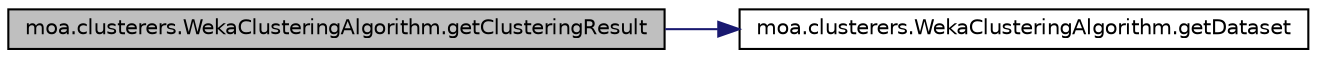 digraph G
{
  edge [fontname="Helvetica",fontsize="10",labelfontname="Helvetica",labelfontsize="10"];
  node [fontname="Helvetica",fontsize="10",shape=record];
  rankdir=LR;
  Node1 [label="moa.clusterers.WekaClusteringAlgorithm.getClusteringResult",height=0.2,width=0.4,color="black", fillcolor="grey75", style="filled" fontcolor="black"];
  Node1 -> Node2 [color="midnightblue",fontsize="10",style="solid",fontname="Helvetica"];
  Node2 [label="moa.clusterers.WekaClusteringAlgorithm.getDataset",height=0.2,width=0.4,color="black", fillcolor="white", style="filled",URL="$classmoa_1_1clusterers_1_1WekaClusteringAlgorithm.html#a770340184e397a68e267a324e9b1a179"];
}
